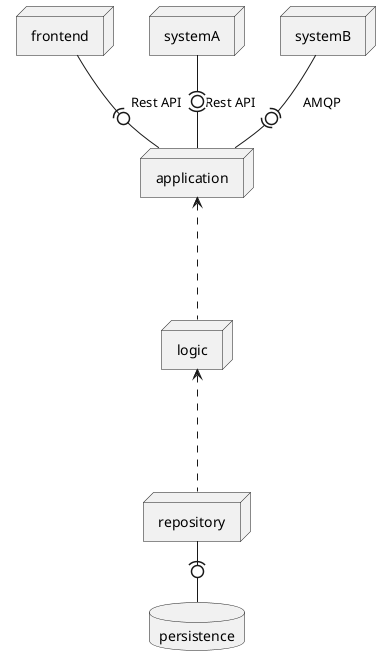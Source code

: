 @startuml
  node frontend
  database persistence
  node systemA
  node systemB
  node application
  node logic
  node repository

  frontend -(0- application: Rest API
  application <... logic
  logic <... repository
  repository -(0- persistence
  systemA -(0)- application: Rest API
  systemB -(0)- application: AMQP
@enduml
